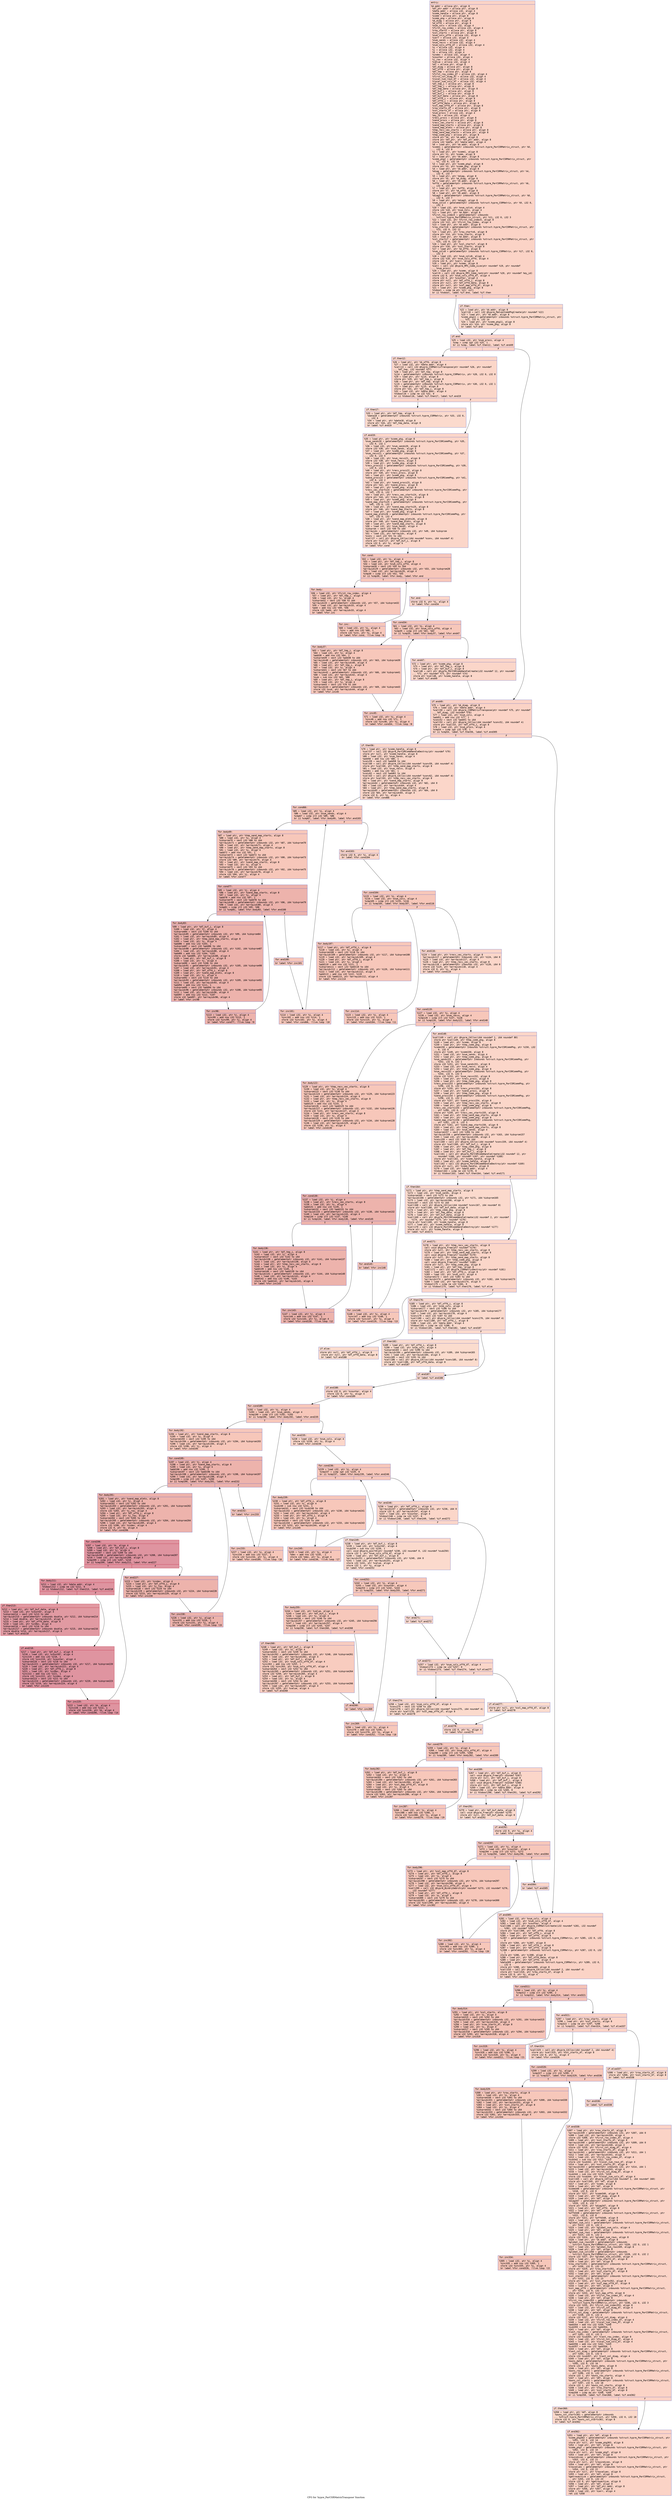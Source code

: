 digraph "CFG for 'hypre_ParCSRMatrixTranspose' function" {
	label="CFG for 'hypre_ParCSRMatrixTranspose' function";

	Node0x55acc0cda030 [shape=record,color="#3d50c3ff", style=filled, fillcolor="#f59c7d70" fontname="Courier",label="{entry:\l|  %A.addr = alloca ptr, align 8\l  %AT_ptr.addr = alloca ptr, align 8\l  %data.addr = alloca i32, align 4\l  %comm_handle = alloca ptr, align 8\l  %comm = alloca ptr, align 8\l  %comm_pkg = alloca ptr, align 8\l  %A_diag = alloca ptr, align 8\l  %A_offd = alloca ptr, align 8\l  %num_cols = alloca i32, align 4\l  %first_row_index = alloca i32, align 4\l  %row_starts = alloca ptr, align 8\l  %col_starts = alloca ptr, align 8\l  %num_cols_offd = alloca i32, align 4\l  %ierr = alloca i32, align 4\l  %num_sends = alloca i32, align 4\l  %num_recvs = alloca i32, align 4\l  %num_cols_offd_AT = alloca i32, align 4\l  %i = alloca i32, align 4\l  %j = alloca i32, align 4\l  %k = alloca i32, align 4\l  %index = alloca i32, align 4\l  %counter = alloca i32, align 4\l  %j_row = alloca i32, align 4\l  %value = alloca i32, align 4\l  %AT = alloca ptr, align 8\l  %AT_diag = alloca ptr, align 8\l  %AT_offd = alloca ptr, align 8\l  %AT_tmp = alloca ptr, align 8\l  %first_row_index_AT = alloca i32, align 4\l  %first_col_diag_AT = alloca i32, align 4\l  %local_num_rows_AT = alloca i32, align 4\l  %local_num_cols_AT = alloca i32, align 4\l  %AT_tmp_i = alloca ptr, align 8\l  %AT_tmp_j = alloca ptr, align 8\l  %AT_tmp_data = alloca ptr, align 8\l  %AT_buf_i = alloca ptr, align 8\l  %AT_buf_j = alloca ptr, align 8\l  %AT_buf_data = alloca ptr, align 8\l  %AT_offd_i = alloca ptr, align 8\l  %AT_offd_j = alloca ptr, align 8\l  %AT_offd_data = alloca ptr, align 8\l  %col_map_offd_AT = alloca ptr, align 8\l  %row_starts_AT = alloca ptr, align 8\l  %col_starts_AT = alloca ptr, align 8\l  %num_procs = alloca i32, align 4\l  %my_id = alloca i32, align 4\l  %recv_procs = alloca ptr, align 8\l  %send_procs = alloca ptr, align 8\l  %recv_vec_starts = alloca ptr, align 8\l  %send_map_starts = alloca ptr, align 8\l  %send_map_elmts = alloca ptr, align 8\l  %tmp_recv_vec_starts = alloca ptr, align 8\l  %tmp_send_map_starts = alloca ptr, align 8\l  %tmp_comm_pkg = alloca ptr, align 8\l  store ptr %A, ptr %A.addr, align 8\l  store ptr %AT_ptr, ptr %AT_ptr.addr, align 8\l  store i32 %data, ptr %data.addr, align 4\l  %0 = load ptr, ptr %A.addr, align 8\l  %comm1 = getelementptr inbounds %struct.hypre_ParCSRMatrix_struct, ptr %0,\l... i32 0, i32 0\l  %1 = load ptr, ptr %comm1, align 8\l  store ptr %1, ptr %comm, align 8\l  %2 = load ptr, ptr %A.addr, align 8\l  %comm_pkg2 = getelementptr inbounds %struct.hypre_ParCSRMatrix_struct, ptr\l... %2, i32 0, i32 14\l  %3 = load ptr, ptr %comm_pkg2, align 8\l  store ptr %3, ptr %comm_pkg, align 8\l  %4 = load ptr, ptr %A.addr, align 8\l  %diag = getelementptr inbounds %struct.hypre_ParCSRMatrix_struct, ptr %4,\l... i32 0, i32 7\l  %5 = load ptr, ptr %diag, align 8\l  store ptr %5, ptr %A_diag, align 8\l  %6 = load ptr, ptr %A.addr, align 8\l  %offd = getelementptr inbounds %struct.hypre_ParCSRMatrix_struct, ptr %6,\l... i32 0, i32 8\l  %7 = load ptr, ptr %offd, align 8\l  store ptr %7, ptr %A_offd, align 8\l  %8 = load ptr, ptr %A.addr, align 8\l  %diag3 = getelementptr inbounds %struct.hypre_ParCSRMatrix_struct, ptr %8,\l... i32 0, i32 7\l  %9 = load ptr, ptr %diag3, align 8\l  %num_cols4 = getelementptr inbounds %struct.hypre_CSRMatrix, ptr %9, i32 0,\l... i32 3\l  %10 = load i32, ptr %num_cols4, align 4\l  store i32 %10, ptr %num_cols, align 4\l  %11 = load ptr, ptr %A.addr, align 8\l  %first_row_index5 = getelementptr inbounds\l... %struct.hypre_ParCSRMatrix_struct, ptr %11, i32 0, i32 3\l  %12 = load i32, ptr %first_row_index5, align 8\l  store i32 %12, ptr %first_row_index, align 4\l  %13 = load ptr, ptr %A.addr, align 8\l  %row_starts6 = getelementptr inbounds %struct.hypre_ParCSRMatrix_struct, ptr\l... %13, i32 0, i32 12\l  %14 = load ptr, ptr %row_starts6, align 8\l  store ptr %14, ptr %row_starts, align 8\l  %15 = load ptr, ptr %A.addr, align 8\l  %col_starts7 = getelementptr inbounds %struct.hypre_ParCSRMatrix_struct, ptr\l... %15, i32 0, i32 13\l  %16 = load ptr, ptr %col_starts7, align 8\l  store ptr %16, ptr %col_starts, align 8\l  %17 = load ptr, ptr %A_offd, align 8\l  %num_cols8 = getelementptr inbounds %struct.hypre_CSRMatrix, ptr %17, i32 0,\l... i32 3\l  %18 = load i32, ptr %num_cols8, align 4\l  store i32 %18, ptr %num_cols_offd, align 4\l  store i32 0, ptr %ierr, align 4\l  %19 = load ptr, ptr %comm, align 8\l  %call = call i32 @hypre_MPI_Comm_size(ptr noundef %19, ptr noundef\l... %num_procs)\l  %20 = load ptr, ptr %comm, align 8\l  %call9 = call i32 @hypre_MPI_Comm_rank(ptr noundef %20, ptr noundef %my_id)\l  store i32 0, ptr %num_cols_offd_AT, align 4\l  store i32 0, ptr %counter, align 4\l  store ptr null, ptr %AT_offd_j, align 8\l  store ptr null, ptr %AT_offd_data, align 8\l  store ptr null, ptr %col_map_offd_AT, align 8\l  %21 = load ptr, ptr %comm_pkg, align 8\l  %tobool = icmp ne ptr %21, null\l  br i1 %tobool, label %if.end, label %if.then\l|{<s0>T|<s1>F}}"];
	Node0x55acc0cda030:s0 -> Node0x55acc0ce1cb0[tooltip="entry -> if.end\nProbability 62.50%" ];
	Node0x55acc0cda030:s1 -> Node0x55acc0ce1d20[tooltip="entry -> if.then\nProbability 37.50%" ];
	Node0x55acc0ce1d20 [shape=record,color="#3d50c3ff", style=filled, fillcolor="#f7a88970" fontname="Courier",label="{if.then:\l|  %22 = load ptr, ptr %A.addr, align 8\l  %call10 = call i32 @hypre_MatvecCommPkgCreate(ptr noundef %22)\l  %23 = load ptr, ptr %A.addr, align 8\l  %comm_pkg11 = getelementptr inbounds %struct.hypre_ParCSRMatrix_struct, ptr\l... %23, i32 0, i32 14\l  %24 = load ptr, ptr %comm_pkg11, align 8\l  store ptr %24, ptr %comm_pkg, align 8\l  br label %if.end\l}"];
	Node0x55acc0ce1d20 -> Node0x55acc0ce1cb0[tooltip="if.then -> if.end\nProbability 100.00%" ];
	Node0x55acc0ce1cb0 [shape=record,color="#3d50c3ff", style=filled, fillcolor="#f59c7d70" fontname="Courier",label="{if.end:\l|  %25 = load i32, ptr %num_procs, align 4\l  %cmp = icmp sgt i32 %25, 1\l  br i1 %cmp, label %if.then12, label %if.end49\l|{<s0>T|<s1>F}}"];
	Node0x55acc0ce1cb0:s0 -> Node0x55acc0ce23d0[tooltip="if.end -> if.then12\nProbability 50.00%" ];
	Node0x55acc0ce1cb0:s1 -> Node0x55acc0ce2420[tooltip="if.end -> if.end49\nProbability 50.00%" ];
	Node0x55acc0ce23d0 [shape=record,color="#3d50c3ff", style=filled, fillcolor="#f6a38570" fontname="Courier",label="{if.then12:\l|  %26 = load ptr, ptr %A_offd, align 8\l  %27 = load i32, ptr %data.addr, align 4\l  %call13 = call i32 @hypre_CSRMatrixTranspose(ptr noundef %26, ptr noundef\l... %AT_tmp, i32 noundef %27)\l  %28 = load ptr, ptr %AT_tmp, align 8\l  %i14 = getelementptr inbounds %struct.hypre_CSRMatrix, ptr %28, i32 0, i32 0\l  %29 = load ptr, ptr %i14, align 8\l  store ptr %29, ptr %AT_tmp_i, align 8\l  %30 = load ptr, ptr %AT_tmp, align 8\l  %j15 = getelementptr inbounds %struct.hypre_CSRMatrix, ptr %30, i32 0, i32 1\l  %31 = load ptr, ptr %j15, align 8\l  store ptr %31, ptr %AT_tmp_j, align 8\l  %32 = load i32, ptr %data.addr, align 4\l  %tobool16 = icmp ne i32 %32, 0\l  br i1 %tobool16, label %if.then17, label %if.end19\l|{<s0>T|<s1>F}}"];
	Node0x55acc0ce23d0:s0 -> Node0x55acc0ce2d80[tooltip="if.then12 -> if.then17\nProbability 62.50%" ];
	Node0x55acc0ce23d0:s1 -> Node0x55acc0ce2e00[tooltip="if.then12 -> if.end19\nProbability 37.50%" ];
	Node0x55acc0ce2d80 [shape=record,color="#3d50c3ff", style=filled, fillcolor="#f7ac8e70" fontname="Courier",label="{if.then17:\l|  %33 = load ptr, ptr %AT_tmp, align 8\l  %data18 = getelementptr inbounds %struct.hypre_CSRMatrix, ptr %33, i32 0,\l... i32 6\l  %34 = load ptr, ptr %data18, align 8\l  store ptr %34, ptr %AT_tmp_data, align 8\l  br label %if.end19\l}"];
	Node0x55acc0ce2d80 -> Node0x55acc0ce2e00[tooltip="if.then17 -> if.end19\nProbability 100.00%" ];
	Node0x55acc0ce2e00 [shape=record,color="#3d50c3ff", style=filled, fillcolor="#f6a38570" fontname="Courier",label="{if.end19:\l|  %35 = load ptr, ptr %comm_pkg, align 8\l  %num_sends20 = getelementptr inbounds %struct.hypre_ParCSRCommPkg, ptr %35,\l... i32 0, i32 1\l  %36 = load i32, ptr %num_sends20, align 8\l  store i32 %36, ptr %num_sends, align 4\l  %37 = load ptr, ptr %comm_pkg, align 8\l  %num_recvs21 = getelementptr inbounds %struct.hypre_ParCSRCommPkg, ptr %37,\l... i32 0, i32 5\l  %38 = load i32, ptr %num_recvs21, align 8\l  store i32 %38, ptr %num_recvs, align 4\l  %39 = load ptr, ptr %comm_pkg, align 8\l  %recv_procs22 = getelementptr inbounds %struct.hypre_ParCSRCommPkg, ptr %39,\l... i32 0, i32 6\l  %40 = load ptr, ptr %recv_procs22, align 8\l  store ptr %40, ptr %recv_procs, align 8\l  %41 = load ptr, ptr %comm_pkg, align 8\l  %send_procs23 = getelementptr inbounds %struct.hypre_ParCSRCommPkg, ptr %41,\l... i32 0, i32 2\l  %42 = load ptr, ptr %send_procs23, align 8\l  store ptr %42, ptr %send_procs, align 8\l  %43 = load ptr, ptr %comm_pkg, align 8\l  %recv_vec_starts24 = getelementptr inbounds %struct.hypre_ParCSRCommPkg, ptr\l... %43, i32 0, i32 7\l  %44 = load ptr, ptr %recv_vec_starts24, align 8\l  store ptr %44, ptr %recv_vec_starts, align 8\l  %45 = load ptr, ptr %comm_pkg, align 8\l  %send_map_starts25 = getelementptr inbounds %struct.hypre_ParCSRCommPkg, ptr\l... %45, i32 0, i32 3\l  %46 = load ptr, ptr %send_map_starts25, align 8\l  store ptr %46, ptr %send_map_starts, align 8\l  %47 = load ptr, ptr %comm_pkg, align 8\l  %send_map_elmts26 = getelementptr inbounds %struct.hypre_ParCSRCommPkg, ptr\l... %47, i32 0, i32 4\l  %48 = load ptr, ptr %send_map_elmts26, align 8\l  store ptr %48, ptr %send_map_elmts, align 8\l  %49 = load ptr, ptr %send_map_starts, align 8\l  %50 = load i32, ptr %num_sends, align 4\l  %idxprom = sext i32 %50 to i64\l  %arrayidx = getelementptr inbounds i32, ptr %49, i64 %idxprom\l  %51 = load i32, ptr %arrayidx, align 4\l  %conv = sext i32 %51 to i64\l  %call27 = call ptr @hypre_CAlloc(i64 noundef %conv, i64 noundef 4)\l  store ptr %call27, ptr %AT_buf_i, align 8\l  store i32 0, ptr %i, align 4\l  br label %for.cond\l}"];
	Node0x55acc0ce2e00 -> Node0x55acc0ce5280[tooltip="if.end19 -> for.cond\nProbability 100.00%" ];
	Node0x55acc0ce5280 [shape=record,color="#3d50c3ff", style=filled, fillcolor="#ec7f6370" fontname="Courier",label="{for.cond:\l|  %52 = load i32, ptr %i, align 4\l  %53 = load ptr, ptr %AT_tmp_i, align 8\l  %54 = load i32, ptr %num_cols_offd, align 4\l  %idxprom28 = sext i32 %54 to i64\l  %arrayidx29 = getelementptr inbounds i32, ptr %53, i64 %idxprom28\l  %55 = load i32, ptr %arrayidx29, align 4\l  %cmp30 = icmp slt i32 %52, %55\l  br i1 %cmp30, label %for.body, label %for.end\l|{<s0>T|<s1>F}}"];
	Node0x55acc0ce5280:s0 -> Node0x55acc0cdf4f0[tooltip="for.cond -> for.body\nProbability 96.88%" ];
	Node0x55acc0ce5280:s1 -> Node0x55acc0cdf570[tooltip="for.cond -> for.end\nProbability 3.12%" ];
	Node0x55acc0cdf4f0 [shape=record,color="#3d50c3ff", style=filled, fillcolor="#ec7f6370" fontname="Courier",label="{for.body:\l|  %56 = load i32, ptr %first_row_index, align 4\l  %57 = load ptr, ptr %AT_tmp_j, align 8\l  %58 = load i32, ptr %i, align 4\l  %idxprom32 = sext i32 %58 to i64\l  %arrayidx33 = getelementptr inbounds i32, ptr %57, i64 %idxprom32\l  %59 = load i32, ptr %arrayidx33, align 4\l  %add = add nsw i32 %59, %56\l  store i32 %add, ptr %arrayidx33, align 4\l  br label %for.inc\l}"];
	Node0x55acc0cdf4f0 -> Node0x55acc0ce63b0[tooltip="for.body -> for.inc\nProbability 100.00%" ];
	Node0x55acc0ce63b0 [shape=record,color="#3d50c3ff", style=filled, fillcolor="#ec7f6370" fontname="Courier",label="{for.inc:\l|  %60 = load i32, ptr %i, align 4\l  %inc = add nsw i32 %60, 1\l  store i32 %inc, ptr %i, align 4\l  br label %for.cond, !llvm.loop !6\l}"];
	Node0x55acc0ce63b0 -> Node0x55acc0ce5280[tooltip="for.inc -> for.cond\nProbability 100.00%" ];
	Node0x55acc0cdf570 [shape=record,color="#3d50c3ff", style=filled, fillcolor="#f6a38570" fontname="Courier",label="{for.end:\l|  store i32 0, ptr %i, align 4\l  br label %for.cond34\l}"];
	Node0x55acc0cdf570 -> Node0x55acc0ce6880[tooltip="for.end -> for.cond34\nProbability 100.00%" ];
	Node0x55acc0ce6880 [shape=record,color="#3d50c3ff", style=filled, fillcolor="#ec7f6370" fontname="Courier",label="{for.cond34:\l|  %61 = load i32, ptr %i, align 4\l  %62 = load i32, ptr %num_cols_offd, align 4\l  %cmp35 = icmp slt i32 %61, %62\l  br i1 %cmp35, label %for.body37, label %for.end47\l|{<s0>T|<s1>F}}"];
	Node0x55acc0ce6880:s0 -> Node0x55acc0ce6b20[tooltip="for.cond34 -> for.body37\nProbability 96.88%" ];
	Node0x55acc0ce6880:s1 -> Node0x55acc0ce6ba0[tooltip="for.cond34 -> for.end47\nProbability 3.12%" ];
	Node0x55acc0ce6b20 [shape=record,color="#3d50c3ff", style=filled, fillcolor="#ec7f6370" fontname="Courier",label="{for.body37:\l|  %63 = load ptr, ptr %AT_tmp_i, align 8\l  %64 = load i32, ptr %i, align 4\l  %add38 = add nsw i32 %64, 1\l  %idxprom39 = sext i32 %add38 to i64\l  %arrayidx40 = getelementptr inbounds i32, ptr %63, i64 %idxprom39\l  %65 = load i32, ptr %arrayidx40, align 4\l  %66 = load ptr, ptr %AT_tmp_i, align 8\l  %67 = load i32, ptr %i, align 4\l  %idxprom41 = sext i32 %67 to i64\l  %arrayidx42 = getelementptr inbounds i32, ptr %66, i64 %idxprom41\l  %68 = load i32, ptr %arrayidx42, align 4\l  %sub = sub nsw i32 %65, %68\l  %69 = load ptr, ptr %AT_tmp_i, align 8\l  %70 = load i32, ptr %i, align 4\l  %idxprom43 = sext i32 %70 to i64\l  %arrayidx44 = getelementptr inbounds i32, ptr %69, i64 %idxprom43\l  store i32 %sub, ptr %arrayidx44, align 4\l  br label %for.inc45\l}"];
	Node0x55acc0ce6b20 -> Node0x55acc0ce7720[tooltip="for.body37 -> for.inc45\nProbability 100.00%" ];
	Node0x55acc0ce7720 [shape=record,color="#3d50c3ff", style=filled, fillcolor="#ec7f6370" fontname="Courier",label="{for.inc45:\l|  %71 = load i32, ptr %i, align 4\l  %inc46 = add nsw i32 %71, 1\l  store i32 %inc46, ptr %i, align 4\l  br label %for.cond34, !llvm.loop !8\l}"];
	Node0x55acc0ce7720 -> Node0x55acc0ce6880[tooltip="for.inc45 -> for.cond34\nProbability 100.00%" ];
	Node0x55acc0ce6ba0 [shape=record,color="#3d50c3ff", style=filled, fillcolor="#f6a38570" fontname="Courier",label="{for.end47:\l|  %72 = load ptr, ptr %comm_pkg, align 8\l  %73 = load ptr, ptr %AT_tmp_i, align 8\l  %74 = load ptr, ptr %AT_buf_i, align 8\l  %call48 = call ptr @hypre_ParCSRCommHandleCreate(i32 noundef 12, ptr noundef\l... %72, ptr noundef %73, ptr noundef %74)\l  store ptr %call48, ptr %comm_handle, align 8\l  br label %if.end49\l}"];
	Node0x55acc0ce6ba0 -> Node0x55acc0ce2420[tooltip="for.end47 -> if.end49\nProbability 100.00%" ];
	Node0x55acc0ce2420 [shape=record,color="#3d50c3ff", style=filled, fillcolor="#f59c7d70" fontname="Courier",label="{if.end49:\l|  %75 = load ptr, ptr %A_diag, align 8\l  %76 = load i32, ptr %data.addr, align 4\l  %call50 = call i32 @hypre_CSRMatrixTranspose(ptr noundef %75, ptr noundef\l... %AT_diag, i32 noundef %76)\l  %77 = load i32, ptr %num_cols, align 4\l  %add51 = add nsw i32 %77, 1\l  %conv52 = sext i32 %add51 to i64\l  %call53 = call ptr @hypre_CAlloc(i64 noundef %conv52, i64 noundef 4)\l  store ptr %call53, ptr %AT_offd_i, align 8\l  %78 = load i32, ptr %num_procs, align 4\l  %cmp54 = icmp sgt i32 %78, 1\l  br i1 %cmp54, label %if.then56, label %if.end305\l|{<s0>T|<s1>F}}"];
	Node0x55acc0ce2420:s0 -> Node0x55acc0ce8630[tooltip="if.end49 -> if.then56\nProbability 50.00%" ];
	Node0x55acc0ce2420:s1 -> Node0x55acc0ce8680[tooltip="if.end49 -> if.end305\nProbability 50.00%" ];
	Node0x55acc0ce8630 [shape=record,color="#3d50c3ff", style=filled, fillcolor="#f6a38570" fontname="Courier",label="{if.then56:\l|  %79 = load ptr, ptr %comm_handle, align 8\l  %call57 = call i32 @hypre_ParCSRCommHandleDestroy(ptr noundef %79)\l  store ptr null, ptr %comm_handle, align 8\l  %80 = load i32, ptr %num_sends, align 4\l  %add58 = add nsw i32 %80, 1\l  %conv59 = sext i32 %add58 to i64\l  %call60 = call ptr @hypre_CAlloc(i64 noundef %conv59, i64 noundef 4)\l  store ptr %call60, ptr %tmp_send_map_starts, align 8\l  %81 = load i32, ptr %num_recvs, align 4\l  %add61 = add nsw i32 %81, 1\l  %conv62 = sext i32 %add61 to i64\l  %call63 = call ptr @hypre_CAlloc(i64 noundef %conv62, i64 noundef 4)\l  store ptr %call63, ptr %tmp_recv_vec_starts, align 8\l  %82 = load ptr, ptr %send_map_starts, align 8\l  %arrayidx64 = getelementptr inbounds i32, ptr %82, i64 0\l  %83 = load i32, ptr %arrayidx64, align 4\l  %84 = load ptr, ptr %tmp_send_map_starts, align 8\l  %arrayidx65 = getelementptr inbounds i32, ptr %84, i64 0\l  store i32 %83, ptr %arrayidx65, align 4\l  store i32 0, ptr %i, align 4\l  br label %for.cond66\l}"];
	Node0x55acc0ce8630 -> Node0x55acc0ce9580[tooltip="if.then56 -> for.cond66\nProbability 100.00%" ];
	Node0x55acc0ce9580 [shape=record,color="#3d50c3ff", style=filled, fillcolor="#ec7f6370" fontname="Courier",label="{for.cond66:\l|  %85 = load i32, ptr %i, align 4\l  %86 = load i32, ptr %num_sends, align 4\l  %cmp67 = icmp slt i32 %85, %86\l  br i1 %cmp67, label %for.body69, label %for.end103\l|{<s0>T|<s1>F}}"];
	Node0x55acc0ce9580:s0 -> Node0x55acc0ce97d0[tooltip="for.cond66 -> for.body69\nProbability 96.88%" ];
	Node0x55acc0ce9580:s1 -> Node0x55acc0ce9850[tooltip="for.cond66 -> for.end103\nProbability 3.12%" ];
	Node0x55acc0ce97d0 [shape=record,color="#3d50c3ff", style=filled, fillcolor="#ec7f6370" fontname="Courier",label="{for.body69:\l|  %87 = load ptr, ptr %tmp_send_map_starts, align 8\l  %88 = load i32, ptr %i, align 4\l  %idxprom70 = sext i32 %88 to i64\l  %arrayidx71 = getelementptr inbounds i32, ptr %87, i64 %idxprom70\l  %89 = load i32, ptr %arrayidx71, align 4\l  %90 = load ptr, ptr %tmp_send_map_starts, align 8\l  %91 = load i32, ptr %i, align 4\l  %add72 = add nsw i32 %91, 1\l  %idxprom73 = sext i32 %add72 to i64\l  %arrayidx74 = getelementptr inbounds i32, ptr %90, i64 %idxprom73\l  store i32 %89, ptr %arrayidx74, align 4\l  %92 = load ptr, ptr %send_map_starts, align 8\l  %93 = load i32, ptr %i, align 4\l  %idxprom75 = sext i32 %93 to i64\l  %arrayidx76 = getelementptr inbounds i32, ptr %92, i64 %idxprom75\l  %94 = load i32, ptr %arrayidx76, align 4\l  store i32 %94, ptr %j, align 4\l  br label %for.cond77\l}"];
	Node0x55acc0ce97d0 -> Node0x55acc0cea3c0[tooltip="for.body69 -> for.cond77\nProbability 100.00%" ];
	Node0x55acc0cea3c0 [shape=record,color="#3d50c3ff", style=filled, fillcolor="#d6524470" fontname="Courier",label="{for.cond77:\l|  %95 = load i32, ptr %j, align 4\l  %96 = load ptr, ptr %send_map_starts, align 8\l  %97 = load i32, ptr %i, align 4\l  %add78 = add nsw i32 %97, 1\l  %idxprom79 = sext i32 %add78 to i64\l  %arrayidx80 = getelementptr inbounds i32, ptr %96, i64 %idxprom79\l  %98 = load i32, ptr %arrayidx80, align 4\l  %cmp81 = icmp slt i32 %95, %98\l  br i1 %cmp81, label %for.body83, label %for.end100\l|{<s0>T|<s1>F}}"];
	Node0x55acc0cea3c0:s0 -> Node0x55acc0ce46e0[tooltip="for.cond77 -> for.body83\nProbability 96.88%" ];
	Node0x55acc0cea3c0:s1 -> Node0x55acc0ce4760[tooltip="for.cond77 -> for.end100\nProbability 3.12%" ];
	Node0x55acc0ce46e0 [shape=record,color="#3d50c3ff", style=filled, fillcolor="#d6524470" fontname="Courier",label="{for.body83:\l|  %99 = load ptr, ptr %AT_buf_i, align 8\l  %100 = load i32, ptr %j, align 4\l  %idxprom84 = sext i32 %100 to i64\l  %arrayidx85 = getelementptr inbounds i32, ptr %99, i64 %idxprom84\l  %101 = load i32, ptr %arrayidx85, align 4\l  %102 = load ptr, ptr %tmp_send_map_starts, align 8\l  %103 = load i32, ptr %i, align 4\l  %add86 = add nsw i32 %103, 1\l  %idxprom87 = sext i32 %add86 to i64\l  %arrayidx88 = getelementptr inbounds i32, ptr %102, i64 %idxprom87\l  %104 = load i32, ptr %arrayidx88, align 4\l  %add89 = add nsw i32 %104, %101\l  store i32 %add89, ptr %arrayidx88, align 4\l  %105 = load ptr, ptr %AT_buf_i, align 8\l  %106 = load i32, ptr %j, align 4\l  %idxprom90 = sext i32 %106 to i64\l  %arrayidx91 = getelementptr inbounds i32, ptr %105, i64 %idxprom90\l  %107 = load i32, ptr %arrayidx91, align 4\l  %108 = load ptr, ptr %AT_offd_i, align 8\l  %109 = load ptr, ptr %send_map_elmts, align 8\l  %110 = load i32, ptr %j, align 4\l  %idxprom92 = sext i32 %110 to i64\l  %arrayidx93 = getelementptr inbounds i32, ptr %109, i64 %idxprom92\l  %111 = load i32, ptr %arrayidx93, align 4\l  %add94 = add nsw i32 %111, 1\l  %idxprom95 = sext i32 %add94 to i64\l  %arrayidx96 = getelementptr inbounds i32, ptr %108, i64 %idxprom95\l  %112 = load i32, ptr %arrayidx96, align 4\l  %add97 = add nsw i32 %112, %107\l  store i32 %add97, ptr %arrayidx96, align 4\l  br label %for.inc98\l}"];
	Node0x55acc0ce46e0 -> Node0x55acc0cec5a0[tooltip="for.body83 -> for.inc98\nProbability 100.00%" ];
	Node0x55acc0cec5a0 [shape=record,color="#3d50c3ff", style=filled, fillcolor="#d6524470" fontname="Courier",label="{for.inc98:\l|  %113 = load i32, ptr %j, align 4\l  %inc99 = add nsw i32 %113, 1\l  store i32 %inc99, ptr %j, align 4\l  br label %for.cond77, !llvm.loop !9\l}"];
	Node0x55acc0cec5a0 -> Node0x55acc0cea3c0[tooltip="for.inc98 -> for.cond77\nProbability 100.00%" ];
	Node0x55acc0ce4760 [shape=record,color="#3d50c3ff", style=filled, fillcolor="#ec7f6370" fontname="Courier",label="{for.end100:\l|  br label %for.inc101\l}"];
	Node0x55acc0ce4760 -> Node0x55acc0cec9e0[tooltip="for.end100 -> for.inc101\nProbability 100.00%" ];
	Node0x55acc0cec9e0 [shape=record,color="#3d50c3ff", style=filled, fillcolor="#ec7f6370" fontname="Courier",label="{for.inc101:\l|  %114 = load i32, ptr %i, align 4\l  %inc102 = add nsw i32 %114, 1\l  store i32 %inc102, ptr %i, align 4\l  br label %for.cond66, !llvm.loop !10\l}"];
	Node0x55acc0cec9e0 -> Node0x55acc0ce9580[tooltip="for.inc101 -> for.cond66\nProbability 100.00%" ];
	Node0x55acc0ce9850 [shape=record,color="#3d50c3ff", style=filled, fillcolor="#f6a38570" fontname="Courier",label="{for.end103:\l|  store i32 0, ptr %i, align 4\l  br label %for.cond104\l}"];
	Node0x55acc0ce9850 -> Node0x55acc0cecf00[tooltip="for.end103 -> for.cond104\nProbability 100.00%" ];
	Node0x55acc0cecf00 [shape=record,color="#3d50c3ff", style=filled, fillcolor="#ec7f6370" fontname="Courier",label="{for.cond104:\l|  %115 = load i32, ptr %i, align 4\l  %116 = load i32, ptr %num_cols, align 4\l  %cmp105 = icmp slt i32 %115, %116\l  br i1 %cmp105, label %for.body107, label %for.end116\l|{<s0>T|<s1>F}}"];
	Node0x55acc0cecf00:s0 -> Node0x55acc0ced1a0[tooltip="for.cond104 -> for.body107\nProbability 96.88%" ];
	Node0x55acc0cecf00:s1 -> Node0x55acc0ced220[tooltip="for.cond104 -> for.end116\nProbability 3.12%" ];
	Node0x55acc0ced1a0 [shape=record,color="#3d50c3ff", style=filled, fillcolor="#ec7f6370" fontname="Courier",label="{for.body107:\l|  %117 = load ptr, ptr %AT_offd_i, align 8\l  %118 = load i32, ptr %i, align 4\l  %idxprom108 = sext i32 %118 to i64\l  %arrayidx109 = getelementptr inbounds i32, ptr %117, i64 %idxprom108\l  %119 = load i32, ptr %arrayidx109, align 4\l  %120 = load ptr, ptr %AT_offd_i, align 8\l  %121 = load i32, ptr %i, align 4\l  %add110 = add nsw i32 %121, 1\l  %idxprom111 = sext i32 %add110 to i64\l  %arrayidx112 = getelementptr inbounds i32, ptr %120, i64 %idxprom111\l  %122 = load i32, ptr %arrayidx112, align 4\l  %add113 = add nsw i32 %122, %119\l  store i32 %add113, ptr %arrayidx112, align 4\l  br label %for.inc114\l}"];
	Node0x55acc0ced1a0 -> Node0x55acc0cedb30[tooltip="for.body107 -> for.inc114\nProbability 100.00%" ];
	Node0x55acc0cedb30 [shape=record,color="#3d50c3ff", style=filled, fillcolor="#ec7f6370" fontname="Courier",label="{for.inc114:\l|  %123 = load i32, ptr %i, align 4\l  %inc115 = add nsw i32 %123, 1\l  store i32 %inc115, ptr %i, align 4\l  br label %for.cond104, !llvm.loop !11\l}"];
	Node0x55acc0cedb30 -> Node0x55acc0cecf00[tooltip="for.inc114 -> for.cond104\nProbability 100.00%" ];
	Node0x55acc0ced220 [shape=record,color="#3d50c3ff", style=filled, fillcolor="#f6a38570" fontname="Courier",label="{for.end116:\l|  %124 = load ptr, ptr %recv_vec_starts, align 8\l  %arrayidx117 = getelementptr inbounds i32, ptr %124, i64 0\l  %125 = load i32, ptr %arrayidx117, align 4\l  %126 = load ptr, ptr %tmp_recv_vec_starts, align 8\l  %arrayidx118 = getelementptr inbounds i32, ptr %126, i64 0\l  store i32 %125, ptr %arrayidx118, align 4\l  store i32 0, ptr %i, align 4\l  br label %for.cond119\l}"];
	Node0x55acc0ced220 -> Node0x55acc0cee440[tooltip="for.end116 -> for.cond119\nProbability 100.00%" ];
	Node0x55acc0cee440 [shape=record,color="#3d50c3ff", style=filled, fillcolor="#ec7f6370" fontname="Courier",label="{for.cond119:\l|  %127 = load i32, ptr %i, align 4\l  %128 = load i32, ptr %num_recvs, align 4\l  %cmp120 = icmp slt i32 %127, %128\l  br i1 %cmp120, label %for.body122, label %for.end148\l|{<s0>T|<s1>F}}"];
	Node0x55acc0cee440:s0 -> Node0x55acc0cee6b0[tooltip="for.cond119 -> for.body122\nProbability 96.88%" ];
	Node0x55acc0cee440:s1 -> Node0x55acc0cee730[tooltip="for.cond119 -> for.end148\nProbability 3.12%" ];
	Node0x55acc0cee6b0 [shape=record,color="#3d50c3ff", style=filled, fillcolor="#ec7f6370" fontname="Courier",label="{for.body122:\l|  %129 = load ptr, ptr %tmp_recv_vec_starts, align 8\l  %130 = load i32, ptr %i, align 4\l  %idxprom123 = sext i32 %130 to i64\l  %arrayidx124 = getelementptr inbounds i32, ptr %129, i64 %idxprom123\l  %131 = load i32, ptr %arrayidx124, align 4\l  %132 = load ptr, ptr %tmp_recv_vec_starts, align 8\l  %133 = load i32, ptr %i, align 4\l  %add125 = add nsw i32 %133, 1\l  %idxprom126 = sext i32 %add125 to i64\l  %arrayidx127 = getelementptr inbounds i32, ptr %132, i64 %idxprom126\l  store i32 %131, ptr %arrayidx127, align 4\l  %134 = load ptr, ptr %recv_vec_starts, align 8\l  %135 = load i32, ptr %i, align 4\l  %idxprom128 = sext i32 %135 to i64\l  %arrayidx129 = getelementptr inbounds i32, ptr %134, i64 %idxprom128\l  %136 = load i32, ptr %arrayidx129, align 4\l  store i32 %136, ptr %j, align 4\l  br label %for.cond130\l}"];
	Node0x55acc0cee6b0 -> Node0x55acc0ce5b40[tooltip="for.body122 -> for.cond130\nProbability 100.00%" ];
	Node0x55acc0ce5b40 [shape=record,color="#3d50c3ff", style=filled, fillcolor="#d6524470" fontname="Courier",label="{for.cond130:\l|  %137 = load i32, ptr %j, align 4\l  %138 = load ptr, ptr %recv_vec_starts, align 8\l  %139 = load i32, ptr %i, align 4\l  %add131 = add nsw i32 %139, 1\l  %idxprom132 = sext i32 %add131 to i64\l  %arrayidx133 = getelementptr inbounds i32, ptr %138, i64 %idxprom132\l  %140 = load i32, ptr %arrayidx133, align 4\l  %cmp134 = icmp slt i32 %137, %140\l  br i1 %cmp134, label %for.body136, label %for.end145\l|{<s0>T|<s1>F}}"];
	Node0x55acc0ce5b40:s0 -> Node0x55acc0cf0470[tooltip="for.cond130 -> for.body136\nProbability 96.88%" ];
	Node0x55acc0ce5b40:s1 -> Node0x55acc0cf04f0[tooltip="for.cond130 -> for.end145\nProbability 3.12%" ];
	Node0x55acc0cf0470 [shape=record,color="#3d50c3ff", style=filled, fillcolor="#d6524470" fontname="Courier",label="{for.body136:\l|  %141 = load ptr, ptr %AT_tmp_i, align 8\l  %142 = load i32, ptr %j, align 4\l  %idxprom137 = sext i32 %142 to i64\l  %arrayidx138 = getelementptr inbounds i32, ptr %141, i64 %idxprom137\l  %143 = load i32, ptr %arrayidx138, align 4\l  %144 = load ptr, ptr %tmp_recv_vec_starts, align 8\l  %145 = load i32, ptr %i, align 4\l  %add139 = add nsw i32 %145, 1\l  %idxprom140 = sext i32 %add139 to i64\l  %arrayidx141 = getelementptr inbounds i32, ptr %144, i64 %idxprom140\l  %146 = load i32, ptr %arrayidx141, align 4\l  %add142 = add nsw i32 %146, %143\l  store i32 %add142, ptr %arrayidx141, align 4\l  br label %for.inc143\l}"];
	Node0x55acc0cf0470 -> Node0x55acc0cf0e00[tooltip="for.body136 -> for.inc143\nProbability 100.00%" ];
	Node0x55acc0cf0e00 [shape=record,color="#3d50c3ff", style=filled, fillcolor="#d6524470" fontname="Courier",label="{for.inc143:\l|  %147 = load i32, ptr %j, align 4\l  %inc144 = add nsw i32 %147, 1\l  store i32 %inc144, ptr %j, align 4\l  br label %for.cond130, !llvm.loop !12\l}"];
	Node0x55acc0cf0e00 -> Node0x55acc0ce5b40[tooltip="for.inc143 -> for.cond130\nProbability 100.00%" ];
	Node0x55acc0cf04f0 [shape=record,color="#3d50c3ff", style=filled, fillcolor="#ec7f6370" fontname="Courier",label="{for.end145:\l|  br label %for.inc146\l}"];
	Node0x55acc0cf04f0 -> Node0x55acc0cf1280[tooltip="for.end145 -> for.inc146\nProbability 100.00%" ];
	Node0x55acc0cf1280 [shape=record,color="#3d50c3ff", style=filled, fillcolor="#ec7f6370" fontname="Courier",label="{for.inc146:\l|  %148 = load i32, ptr %i, align 4\l  %inc147 = add nsw i32 %148, 1\l  store i32 %inc147, ptr %i, align 4\l  br label %for.cond119, !llvm.loop !13\l}"];
	Node0x55acc0cf1280 -> Node0x55acc0cee440[tooltip="for.inc146 -> for.cond119\nProbability 100.00%" ];
	Node0x55acc0cee730 [shape=record,color="#3d50c3ff", style=filled, fillcolor="#f6a38570" fontname="Courier",label="{for.end148:\l|  %call149 = call ptr @hypre_CAlloc(i64 noundef 1, i64 noundef 80)\l  store ptr %call149, ptr %tmp_comm_pkg, align 8\l  %149 = load ptr, ptr %comm, align 8\l  %150 = load ptr, ptr %tmp_comm_pkg, align 8\l  %comm150 = getelementptr inbounds %struct.hypre_ParCSRCommPkg, ptr %150, i32\l... 0, i32 0\l  store ptr %149, ptr %comm150, align 8\l  %151 = load i32, ptr %num_sends, align 4\l  %152 = load ptr, ptr %tmp_comm_pkg, align 8\l  %num_sends151 = getelementptr inbounds %struct.hypre_ParCSRCommPkg, ptr\l... %152, i32 0, i32 1\l  store i32 %151, ptr %num_sends151, align 8\l  %153 = load i32, ptr %num_recvs, align 4\l  %154 = load ptr, ptr %tmp_comm_pkg, align 8\l  %num_recvs152 = getelementptr inbounds %struct.hypre_ParCSRCommPkg, ptr\l... %154, i32 0, i32 5\l  store i32 %153, ptr %num_recvs152, align 8\l  %155 = load ptr, ptr %recv_procs, align 8\l  %156 = load ptr, ptr %tmp_comm_pkg, align 8\l  %recv_procs153 = getelementptr inbounds %struct.hypre_ParCSRCommPkg, ptr\l... %156, i32 0, i32 6\l  store ptr %155, ptr %recv_procs153, align 8\l  %157 = load ptr, ptr %send_procs, align 8\l  %158 = load ptr, ptr %tmp_comm_pkg, align 8\l  %send_procs154 = getelementptr inbounds %struct.hypre_ParCSRCommPkg, ptr\l... %158, i32 0, i32 2\l  store ptr %157, ptr %send_procs154, align 8\l  %159 = load ptr, ptr %tmp_recv_vec_starts, align 8\l  %160 = load ptr, ptr %tmp_comm_pkg, align 8\l  %recv_vec_starts155 = getelementptr inbounds %struct.hypre_ParCSRCommPkg,\l... ptr %160, i32 0, i32 7\l  store ptr %159, ptr %recv_vec_starts155, align 8\l  %161 = load ptr, ptr %tmp_send_map_starts, align 8\l  %162 = load ptr, ptr %tmp_comm_pkg, align 8\l  %send_map_starts156 = getelementptr inbounds %struct.hypre_ParCSRCommPkg,\l... ptr %162, i32 0, i32 3\l  store ptr %161, ptr %send_map_starts156, align 8\l  %163 = load ptr, ptr %tmp_send_map_starts, align 8\l  %164 = load i32, ptr %num_sends, align 4\l  %idxprom157 = sext i32 %164 to i64\l  %arrayidx158 = getelementptr inbounds i32, ptr %163, i64 %idxprom157\l  %165 = load i32, ptr %arrayidx158, align 4\l  %conv159 = sext i32 %165 to i64\l  %call160 = call ptr @hypre_CAlloc(i64 noundef %conv159, i64 noundef 4)\l  store ptr %call160, ptr %AT_buf_j, align 8\l  %166 = load ptr, ptr %tmp_comm_pkg, align 8\l  %167 = load ptr, ptr %AT_tmp_j, align 8\l  %168 = load ptr, ptr %AT_buf_j, align 8\l  %call161 = call ptr @hypre_ParCSRCommHandleCreate(i32 noundef 12, ptr\l... noundef %166, ptr noundef %167, ptr noundef %168)\l  store ptr %call161, ptr %comm_handle, align 8\l  %169 = load ptr, ptr %comm_handle, align 8\l  %call162 = call i32 @hypre_ParCSRCommHandleDestroy(ptr noundef %169)\l  store ptr null, ptr %comm_handle, align 8\l  %170 = load i32, ptr %data.addr, align 4\l  %tobool163 = icmp ne i32 %170, 0\l  br i1 %tobool163, label %if.then164, label %if.end171\l|{<s0>T|<s1>F}}"];
	Node0x55acc0cee730:s0 -> Node0x55acc0cf3760[tooltip="for.end148 -> if.then164\nProbability 62.50%" ];
	Node0x55acc0cee730:s1 -> Node0x55acc0cf37b0[tooltip="for.end148 -> if.end171\nProbability 37.50%" ];
	Node0x55acc0cf3760 [shape=record,color="#3d50c3ff", style=filled, fillcolor="#f7ac8e70" fontname="Courier",label="{if.then164:\l|  %171 = load ptr, ptr %tmp_send_map_starts, align 8\l  %172 = load i32, ptr %num_sends, align 4\l  %idxprom165 = sext i32 %172 to i64\l  %arrayidx166 = getelementptr inbounds i32, ptr %171, i64 %idxprom165\l  %173 = load i32, ptr %arrayidx166, align 4\l  %conv167 = sext i32 %173 to i64\l  %call168 = call ptr @hypre_CAlloc(i64 noundef %conv167, i64 noundef 8)\l  store ptr %call168, ptr %AT_buf_data, align 8\l  %174 = load ptr, ptr %tmp_comm_pkg, align 8\l  %175 = load ptr, ptr %AT_tmp_data, align 8\l  %176 = load ptr, ptr %AT_buf_data, align 8\l  %call169 = call ptr @hypre_ParCSRCommHandleCreate(i32 noundef 2, ptr noundef\l... %174, ptr noundef %175, ptr noundef %176)\l  store ptr %call169, ptr %comm_handle, align 8\l  %177 = load ptr, ptr %comm_handle, align 8\l  %call170 = call i32 @hypre_ParCSRCommHandleDestroy(ptr noundef %177)\l  store ptr null, ptr %comm_handle, align 8\l  br label %if.end171\l}"];
	Node0x55acc0cf3760 -> Node0x55acc0cf37b0[tooltip="if.then164 -> if.end171\nProbability 100.00%" ];
	Node0x55acc0cf37b0 [shape=record,color="#3d50c3ff", style=filled, fillcolor="#f6a38570" fontname="Courier",label="{if.end171:\l|  %178 = load ptr, ptr %tmp_recv_vec_starts, align 8\l  call void @hypre_Free(ptr noundef %178)\l  store ptr null, ptr %tmp_recv_vec_starts, align 8\l  %179 = load ptr, ptr %tmp_send_map_starts, align 8\l  call void @hypre_Free(ptr noundef %179)\l  store ptr null, ptr %tmp_send_map_starts, align 8\l  %180 = load ptr, ptr %tmp_comm_pkg, align 8\l  call void @hypre_Free(ptr noundef %180)\l  store ptr null, ptr %tmp_comm_pkg, align 8\l  %181 = load ptr, ptr %AT_tmp, align 8\l  %call172 = call i32 @hypre_CSRMatrixDestroy(ptr noundef %181)\l  %182 = load ptr, ptr %AT_offd_i, align 8\l  %183 = load i32, ptr %num_cols, align 4\l  %idxprom173 = sext i32 %183 to i64\l  %arrayidx174 = getelementptr inbounds i32, ptr %182, i64 %idxprom173\l  %184 = load i32, ptr %arrayidx174, align 4\l  %tobool175 = icmp ne i32 %184, 0\l  br i1 %tobool175, label %if.then176, label %if.else\l|{<s0>T|<s1>F}}"];
	Node0x55acc0cf37b0:s0 -> Node0x55acc0cf4fa0[tooltip="if.end171 -> if.then176\nProbability 62.50%" ];
	Node0x55acc0cf37b0:s1 -> Node0x55acc0cf5020[tooltip="if.end171 -> if.else\nProbability 37.50%" ];
	Node0x55acc0cf4fa0 [shape=record,color="#3d50c3ff", style=filled, fillcolor="#f7ac8e70" fontname="Courier",label="{if.then176:\l|  %185 = load ptr, ptr %AT_offd_i, align 8\l  %186 = load i32, ptr %num_cols, align 4\l  %idxprom177 = sext i32 %186 to i64\l  %arrayidx178 = getelementptr inbounds i32, ptr %185, i64 %idxprom177\l  %187 = load i32, ptr %arrayidx178, align 4\l  %conv179 = sext i32 %187 to i64\l  %call180 = call ptr @hypre_CAlloc(i64 noundef %conv179, i64 noundef 4)\l  store ptr %call180, ptr %AT_offd_j, align 8\l  %188 = load i32, ptr %data.addr, align 4\l  %tobool181 = icmp ne i32 %188, 0\l  br i1 %tobool181, label %if.then182, label %if.end187\l|{<s0>T|<s1>F}}"];
	Node0x55acc0cf4fa0:s0 -> Node0x55acc0cf57f0[tooltip="if.then176 -> if.then182\nProbability 62.50%" ];
	Node0x55acc0cf4fa0:s1 -> Node0x55acc0cf5870[tooltip="if.then176 -> if.end187\nProbability 37.50%" ];
	Node0x55acc0cf57f0 [shape=record,color="#3d50c3ff", style=filled, fillcolor="#f7af9170" fontname="Courier",label="{if.then182:\l|  %189 = load ptr, ptr %AT_offd_i, align 8\l  %190 = load i32, ptr %num_cols, align 4\l  %idxprom183 = sext i32 %190 to i64\l  %arrayidx184 = getelementptr inbounds i32, ptr %189, i64 %idxprom183\l  %191 = load i32, ptr %arrayidx184, align 4\l  %conv185 = sext i32 %191 to i64\l  %call186 = call ptr @hypre_CAlloc(i64 noundef %conv185, i64 noundef 8)\l  store ptr %call186, ptr %AT_offd_data, align 8\l  br label %if.end187\l}"];
	Node0x55acc0cf57f0 -> Node0x55acc0cf5870[tooltip="if.then182 -> if.end187\nProbability 100.00%" ];
	Node0x55acc0cf5870 [shape=record,color="#3d50c3ff", style=filled, fillcolor="#f7ac8e70" fontname="Courier",label="{if.end187:\l|  br label %if.end188\l}"];
	Node0x55acc0cf5870 -> Node0x55acc0cea800[tooltip="if.end187 -> if.end188\nProbability 100.00%" ];
	Node0x55acc0cf5020 [shape=record,color="#3d50c3ff", style=filled, fillcolor="#f7af9170" fontname="Courier",label="{if.else:\l|  store ptr null, ptr %AT_offd_j, align 8\l  store ptr null, ptr %AT_offd_data, align 8\l  br label %if.end188\l}"];
	Node0x55acc0cf5020 -> Node0x55acc0cea800[tooltip="if.else -> if.end188\nProbability 100.00%" ];
	Node0x55acc0cea800 [shape=record,color="#3d50c3ff", style=filled, fillcolor="#f6a38570" fontname="Courier",label="{if.end188:\l|  store i32 0, ptr %counter, align 4\l  store i32 0, ptr %i, align 4\l  br label %for.cond189\l}"];
	Node0x55acc0cea800 -> Node0x55acc0ceabe0[tooltip="if.end188 -> for.cond189\nProbability 100.00%" ];
	Node0x55acc0ceabe0 [shape=record,color="#3d50c3ff", style=filled, fillcolor="#ec7f6370" fontname="Courier",label="{for.cond189:\l|  %192 = load i32, ptr %i, align 4\l  %193 = load i32, ptr %num_sends, align 4\l  %cmp190 = icmp slt i32 %192, %193\l  br i1 %cmp190, label %for.body192, label %for.end235\l|{<s0>T|<s1>F}}"];
	Node0x55acc0ceabe0:s0 -> Node0x55acc0ceae60[tooltip="for.cond189 -> for.body192\nProbability 96.88%" ];
	Node0x55acc0ceabe0:s1 -> Node0x55acc0ceaee0[tooltip="for.cond189 -> for.end235\nProbability 3.12%" ];
	Node0x55acc0ceae60 [shape=record,color="#3d50c3ff", style=filled, fillcolor="#ec7f6370" fontname="Courier",label="{for.body192:\l|  %194 = load ptr, ptr %send_map_starts, align 8\l  %195 = load i32, ptr %i, align 4\l  %idxprom193 = sext i32 %195 to i64\l  %arrayidx194 = getelementptr inbounds i32, ptr %194, i64 %idxprom193\l  %196 = load i32, ptr %arrayidx194, align 4\l  store i32 %196, ptr %j, align 4\l  br label %for.cond195\l}"];
	Node0x55acc0ceae60 -> Node0x55acc0ceb3a0[tooltip="for.body192 -> for.cond195\nProbability 100.00%" ];
	Node0x55acc0ceb3a0 [shape=record,color="#3d50c3ff", style=filled, fillcolor="#d6524470" fontname="Courier",label="{for.cond195:\l|  %197 = load i32, ptr %j, align 4\l  %198 = load ptr, ptr %send_map_starts, align 8\l  %199 = load i32, ptr %i, align 4\l  %add196 = add nsw i32 %199, 1\l  %idxprom197 = sext i32 %add196 to i64\l  %arrayidx198 = getelementptr inbounds i32, ptr %198, i64 %idxprom197\l  %200 = load i32, ptr %arrayidx198, align 4\l  %cmp199 = icmp slt i32 %197, %200\l  br i1 %cmp199, label %for.body201, label %for.end232\l|{<s0>T|<s1>F}}"];
	Node0x55acc0ceb3a0:s0 -> Node0x55acc0cf80c0[tooltip="for.cond195 -> for.body201\nProbability 96.88%" ];
	Node0x55acc0ceb3a0:s1 -> Node0x55acc0cf8140[tooltip="for.cond195 -> for.end232\nProbability 3.12%" ];
	Node0x55acc0cf80c0 [shape=record,color="#3d50c3ff", style=filled, fillcolor="#d6524470" fontname="Courier",label="{for.body201:\l|  %201 = load ptr, ptr %send_map_elmts, align 8\l  %202 = load i32, ptr %j, align 4\l  %idxprom202 = sext i32 %202 to i64\l  %arrayidx203 = getelementptr inbounds i32, ptr %201, i64 %idxprom202\l  %203 = load i32, ptr %arrayidx203, align 4\l  store i32 %203, ptr %j_row, align 4\l  %204 = load ptr, ptr %AT_offd_i, align 8\l  %205 = load i32, ptr %j_row, align 4\l  %idxprom204 = sext i32 %205 to i64\l  %arrayidx205 = getelementptr inbounds i32, ptr %204, i64 %idxprom204\l  %206 = load i32, ptr %arrayidx205, align 4\l  store i32 %206, ptr %index, align 4\l  store i32 0, ptr %k, align 4\l  br label %for.cond206\l}"];
	Node0x55acc0cf80c0 -> Node0x55acc0cf8a30[tooltip="for.body201 -> for.cond206\nProbability 100.00%" ];
	Node0x55acc0cf8a30 [shape=record,color="#b70d28ff", style=filled, fillcolor="#b70d2870" fontname="Courier",label="{for.cond206:\l|  %207 = load i32, ptr %k, align 4\l  %208 = load ptr, ptr %AT_buf_i, align 8\l  %209 = load i32, ptr %j, align 4\l  %idxprom207 = sext i32 %209 to i64\l  %arrayidx208 = getelementptr inbounds i32, ptr %208, i64 %idxprom207\l  %210 = load i32, ptr %arrayidx208, align 4\l  %cmp209 = icmp slt i32 %207, %210\l  br i1 %cmp209, label %for.body211, label %for.end227\l|{<s0>T|<s1>F}}"];
	Node0x55acc0cf8a30:s0 -> Node0x55acc0cf8f40[tooltip="for.cond206 -> for.body211\nProbability 96.88%" ];
	Node0x55acc0cf8a30:s1 -> Node0x55acc0cf8fc0[tooltip="for.cond206 -> for.end227\nProbability 3.12%" ];
	Node0x55acc0cf8f40 [shape=record,color="#b70d28ff", style=filled, fillcolor="#b70d2870" fontname="Courier",label="{for.body211:\l|  %211 = load i32, ptr %data.addr, align 4\l  %tobool212 = icmp ne i32 %211, 0\l  br i1 %tobool212, label %if.then213, label %if.end218\l|{<s0>T|<s1>F}}"];
	Node0x55acc0cf8f40:s0 -> Node0x55acc0cf9230[tooltip="for.body211 -> if.then213\nProbability 62.50%" ];
	Node0x55acc0cf8f40:s1 -> Node0x55acc0cf92b0[tooltip="for.body211 -> if.end218\nProbability 37.50%" ];
	Node0x55acc0cf9230 [shape=record,color="#b70d28ff", style=filled, fillcolor="#bb1b2c70" fontname="Courier",label="{if.then213:\l|  %212 = load ptr, ptr %AT_buf_data, align 8\l  %213 = load i32, ptr %counter, align 4\l  %idxprom214 = sext i32 %213 to i64\l  %arrayidx215 = getelementptr inbounds double, ptr %212, i64 %idxprom214\l  %214 = load double, ptr %arrayidx215, align 8\l  %215 = load ptr, ptr %AT_offd_data, align 8\l  %216 = load i32, ptr %index, align 4\l  %idxprom216 = sext i32 %216 to i64\l  %arrayidx217 = getelementptr inbounds double, ptr %215, i64 %idxprom216\l  store double %214, ptr %arrayidx217, align 8\l  br label %if.end218\l}"];
	Node0x55acc0cf9230 -> Node0x55acc0cf92b0[tooltip="if.then213 -> if.end218\nProbability 100.00%" ];
	Node0x55acc0cf92b0 [shape=record,color="#b70d28ff", style=filled, fillcolor="#b70d2870" fontname="Courier",label="{if.end218:\l|  %217 = load ptr, ptr %AT_buf_j, align 8\l  %218 = load i32, ptr %counter, align 4\l  %inc219 = add nsw i32 %218, 1\l  store i32 %inc219, ptr %counter, align 4\l  %idxprom220 = sext i32 %218 to i64\l  %arrayidx221 = getelementptr inbounds i32, ptr %217, i64 %idxprom220\l  %219 = load i32, ptr %arrayidx221, align 4\l  %220 = load ptr, ptr %AT_offd_j, align 8\l  %221 = load i32, ptr %index, align 4\l  %inc222 = add nsw i32 %221, 1\l  store i32 %inc222, ptr %index, align 4\l  %idxprom223 = sext i32 %221 to i64\l  %arrayidx224 = getelementptr inbounds i32, ptr %220, i64 %idxprom223\l  store i32 %219, ptr %arrayidx224, align 4\l  br label %for.inc225\l}"];
	Node0x55acc0cf92b0 -> Node0x55acc0cfa2f0[tooltip="if.end218 -> for.inc225\nProbability 100.00%" ];
	Node0x55acc0cfa2f0 [shape=record,color="#b70d28ff", style=filled, fillcolor="#b70d2870" fontname="Courier",label="{for.inc225:\l|  %222 = load i32, ptr %k, align 4\l  %inc226 = add nsw i32 %222, 1\l  store i32 %inc226, ptr %k, align 4\l  br label %for.cond206, !llvm.loop !14\l}"];
	Node0x55acc0cfa2f0 -> Node0x55acc0cf8a30[tooltip="for.inc225 -> for.cond206\nProbability 100.00%" ];
	Node0x55acc0cf8fc0 [shape=record,color="#3d50c3ff", style=filled, fillcolor="#d6524470" fontname="Courier",label="{for.end227:\l|  %223 = load i32, ptr %index, align 4\l  %224 = load ptr, ptr %AT_offd_i, align 8\l  %225 = load i32, ptr %j_row, align 4\l  %idxprom228 = sext i32 %225 to i64\l  %arrayidx229 = getelementptr inbounds i32, ptr %224, i64 %idxprom228\l  store i32 %223, ptr %arrayidx229, align 4\l  br label %for.inc230\l}"];
	Node0x55acc0cf8fc0 -> Node0x55acc0cfab00[tooltip="for.end227 -> for.inc230\nProbability 100.00%" ];
	Node0x55acc0cfab00 [shape=record,color="#3d50c3ff", style=filled, fillcolor="#d6524470" fontname="Courier",label="{for.inc230:\l|  %226 = load i32, ptr %j, align 4\l  %inc231 = add nsw i32 %226, 1\l  store i32 %inc231, ptr %j, align 4\l  br label %for.cond195, !llvm.loop !15\l}"];
	Node0x55acc0cfab00 -> Node0x55acc0ceb3a0[tooltip="for.inc230 -> for.cond195\nProbability 100.00%" ];
	Node0x55acc0cf8140 [shape=record,color="#3d50c3ff", style=filled, fillcolor="#ec7f6370" fontname="Courier",label="{for.end232:\l|  br label %for.inc233\l}"];
	Node0x55acc0cf8140 -> Node0x55acc0cfaf80[tooltip="for.end232 -> for.inc233\nProbability 100.00%" ];
	Node0x55acc0cfaf80 [shape=record,color="#3d50c3ff", style=filled, fillcolor="#ec7f6370" fontname="Courier",label="{for.inc233:\l|  %227 = load i32, ptr %i, align 4\l  %inc234 = add nsw i32 %227, 1\l  store i32 %inc234, ptr %i, align 4\l  br label %for.cond189, !llvm.loop !16\l}"];
	Node0x55acc0cfaf80 -> Node0x55acc0ceabe0[tooltip="for.inc233 -> for.cond189\nProbability 100.00%" ];
	Node0x55acc0ceaee0 [shape=record,color="#3d50c3ff", style=filled, fillcolor="#f6a38570" fontname="Courier",label="{for.end235:\l|  %228 = load i32, ptr %num_cols, align 4\l  store i32 %228, ptr %i, align 4\l  br label %for.cond236\l}"];
	Node0x55acc0ceaee0 -> Node0x55acc0cfb520[tooltip="for.end235 -> for.cond236\nProbability 100.00%" ];
	Node0x55acc0cfb520 [shape=record,color="#3d50c3ff", style=filled, fillcolor="#ec7f6370" fontname="Courier",label="{for.cond236:\l|  %229 = load i32, ptr %i, align 4\l  %cmp237 = icmp sgt i32 %229, 0\l  br i1 %cmp237, label %for.body239, label %for.end246\l|{<s0>T|<s1>F}}"];
	Node0x55acc0cfb520:s0 -> Node0x55acc0cfb740[tooltip="for.cond236 -> for.body239\nProbability 96.88%" ];
	Node0x55acc0cfb520:s1 -> Node0x55acc0cfb7c0[tooltip="for.cond236 -> for.end246\nProbability 3.12%" ];
	Node0x55acc0cfb740 [shape=record,color="#3d50c3ff", style=filled, fillcolor="#ec7f6370" fontname="Courier",label="{for.body239:\l|  %230 = load ptr, ptr %AT_offd_i, align 8\l  %231 = load i32, ptr %i, align 4\l  %sub240 = sub nsw i32 %231, 1\l  %idxprom241 = sext i32 %sub240 to i64\l  %arrayidx242 = getelementptr inbounds i32, ptr %230, i64 %idxprom241\l  %232 = load i32, ptr %arrayidx242, align 4\l  %233 = load ptr, ptr %AT_offd_i, align 8\l  %234 = load i32, ptr %i, align 4\l  %idxprom243 = sext i32 %234 to i64\l  %arrayidx244 = getelementptr inbounds i32, ptr %233, i64 %idxprom243\l  store i32 %232, ptr %arrayidx244, align 4\l  br label %for.inc245\l}"];
	Node0x55acc0cfb740 -> Node0x55acc0cfbfa0[tooltip="for.body239 -> for.inc245\nProbability 100.00%" ];
	Node0x55acc0cfbfa0 [shape=record,color="#3d50c3ff", style=filled, fillcolor="#ec7f6370" fontname="Courier",label="{for.inc245:\l|  %235 = load i32, ptr %i, align 4\l  %dec = add nsw i32 %235, -1\l  store i32 %dec, ptr %i, align 4\l  br label %for.cond236, !llvm.loop !17\l}"];
	Node0x55acc0cfbfa0 -> Node0x55acc0cfb520[tooltip="for.inc245 -> for.cond236\nProbability 100.00%" ];
	Node0x55acc0cfb7c0 [shape=record,color="#3d50c3ff", style=filled, fillcolor="#f6a38570" fontname="Courier",label="{for.end246:\l|  %236 = load ptr, ptr %AT_offd_i, align 8\l  %arrayidx247 = getelementptr inbounds i32, ptr %236, i64 0\l  store i32 0, ptr %arrayidx247, align 4\l  %237 = load i32, ptr %counter, align 4\l  %tobool248 = icmp ne i32 %237, 0\l  br i1 %tobool248, label %if.then249, label %if.end272\l|{<s0>T|<s1>F}}"];
	Node0x55acc0cfb7c0:s0 -> Node0x55acc0cfc750[tooltip="for.end246 -> if.then249\nProbability 62.50%" ];
	Node0x55acc0cfb7c0:s1 -> Node0x55acc0cfc7d0[tooltip="for.end246 -> if.end272\nProbability 37.50%" ];
	Node0x55acc0cfc750 [shape=record,color="#3d50c3ff", style=filled, fillcolor="#f7ac8e70" fontname="Courier",label="{if.then249:\l|  %238 = load ptr, ptr %AT_buf_j, align 8\l  %239 = load i32, ptr %counter, align 4\l  %sub250 = sub nsw i32 %239, 1\l  call void @hypre_qsort0(ptr noundef %238, i32 noundef 0, i32 noundef %sub250)\l  store i32 1, ptr %num_cols_offd_AT, align 4\l  %240 = load ptr, ptr %AT_buf_j, align 8\l  %arrayidx251 = getelementptr inbounds i32, ptr %240, i64 0\l  %241 = load i32, ptr %arrayidx251, align 4\l  store i32 %241, ptr %value, align 4\l  store i32 1, ptr %i, align 4\l  br label %for.cond252\l}"];
	Node0x55acc0cfc750 -> Node0x55acc0cfcf20[tooltip="if.then249 -> for.cond252\nProbability 100.00%" ];
	Node0x55acc0cfcf20 [shape=record,color="#3d50c3ff", style=filled, fillcolor="#ed836670" fontname="Courier",label="{for.cond252:\l|  %242 = load i32, ptr %i, align 4\l  %243 = load i32, ptr %counter, align 4\l  %cmp253 = icmp slt i32 %242, %243\l  br i1 %cmp253, label %for.body255, label %for.end271\l|{<s0>T|<s1>F}}"];
	Node0x55acc0cfcf20:s0 -> Node0x55acc0cfd170[tooltip="for.cond252 -> for.body255\nProbability 96.88%" ];
	Node0x55acc0cfcf20:s1 -> Node0x55acc0cfd1f0[tooltip="for.cond252 -> for.end271\nProbability 3.12%" ];
	Node0x55acc0cfd170 [shape=record,color="#3d50c3ff", style=filled, fillcolor="#ed836670" fontname="Courier",label="{for.body255:\l|  %244 = load i32, ptr %value, align 4\l  %245 = load ptr, ptr %AT_buf_j, align 8\l  %246 = load i32, ptr %i, align 4\l  %idxprom256 = sext i32 %246 to i64\l  %arrayidx257 = getelementptr inbounds i32, ptr %245, i64 %idxprom256\l  %247 = load i32, ptr %arrayidx257, align 4\l  %cmp258 = icmp slt i32 %244, %247\l  br i1 %cmp258, label %if.then260, label %if.end268\l|{<s0>T|<s1>F}}"];
	Node0x55acc0cfd170:s0 -> Node0x55acc0cfd720[tooltip="for.body255 -> if.then260\nProbability 50.00%" ];
	Node0x55acc0cfd170:s1 -> Node0x55acc0cfd7a0[tooltip="for.body255 -> if.end268\nProbability 50.00%" ];
	Node0x55acc0cfd720 [shape=record,color="#3d50c3ff", style=filled, fillcolor="#f08b6e70" fontname="Courier",label="{if.then260:\l|  %248 = load ptr, ptr %AT_buf_j, align 8\l  %249 = load i32, ptr %i, align 4\l  %idxprom261 = sext i32 %249 to i64\l  %arrayidx262 = getelementptr inbounds i32, ptr %248, i64 %idxprom261\l  %250 = load i32, ptr %arrayidx262, align 4\l  %251 = load ptr, ptr %AT_buf_j, align 8\l  %252 = load i32, ptr %num_cols_offd_AT, align 4\l  %inc263 = add nsw i32 %252, 1\l  store i32 %inc263, ptr %num_cols_offd_AT, align 4\l  %idxprom264 = sext i32 %252 to i64\l  %arrayidx265 = getelementptr inbounds i32, ptr %251, i64 %idxprom264\l  store i32 %250, ptr %arrayidx265, align 4\l  %253 = load ptr, ptr %AT_buf_j, align 8\l  %254 = load i32, ptr %i, align 4\l  %idxprom266 = sext i32 %254 to i64\l  %arrayidx267 = getelementptr inbounds i32, ptr %253, i64 %idxprom266\l  %255 = load i32, ptr %arrayidx267, align 4\l  store i32 %255, ptr %value, align 4\l  br label %if.end268\l}"];
	Node0x55acc0cfd720 -> Node0x55acc0cfd7a0[tooltip="if.then260 -> if.end268\nProbability 100.00%" ];
	Node0x55acc0cfd7a0 [shape=record,color="#3d50c3ff", style=filled, fillcolor="#ed836670" fontname="Courier",label="{if.end268:\l|  br label %for.inc269\l}"];
	Node0x55acc0cfd7a0 -> Node0x55acc0cfe420[tooltip="if.end268 -> for.inc269\nProbability 100.00%" ];
	Node0x55acc0cfe420 [shape=record,color="#3d50c3ff", style=filled, fillcolor="#ed836670" fontname="Courier",label="{for.inc269:\l|  %256 = load i32, ptr %i, align 4\l  %inc270 = add nsw i32 %256, 1\l  store i32 %inc270, ptr %i, align 4\l  br label %for.cond252, !llvm.loop !18\l}"];
	Node0x55acc0cfe420 -> Node0x55acc0cfcf20[tooltip="for.inc269 -> for.cond252\nProbability 100.00%" ];
	Node0x55acc0cfd1f0 [shape=record,color="#3d50c3ff", style=filled, fillcolor="#f7ac8e70" fontname="Courier",label="{for.end271:\l|  br label %if.end272\l}"];
	Node0x55acc0cfd1f0 -> Node0x55acc0cfc7d0[tooltip="for.end271 -> if.end272\nProbability 100.00%" ];
	Node0x55acc0cfc7d0 [shape=record,color="#3d50c3ff", style=filled, fillcolor="#f6a38570" fontname="Courier",label="{if.end272:\l|  %257 = load i32, ptr %num_cols_offd_AT, align 4\l  %tobool273 = icmp ne i32 %257, 0\l  br i1 %tobool273, label %if.then274, label %if.else277\l|{<s0>T|<s1>F}}"];
	Node0x55acc0cfc7d0:s0 -> Node0x55acc0cfea80[tooltip="if.end272 -> if.then274\nProbability 62.50%" ];
	Node0x55acc0cfc7d0:s1 -> Node0x55acc0cfead0[tooltip="if.end272 -> if.else277\nProbability 37.50%" ];
	Node0x55acc0cfea80 [shape=record,color="#3d50c3ff", style=filled, fillcolor="#f7ac8e70" fontname="Courier",label="{if.then274:\l|  %258 = load i32, ptr %num_cols_offd_AT, align 4\l  %conv275 = sext i32 %258 to i64\l  %call276 = call ptr @hypre_CAlloc(i64 noundef %conv275, i64 noundef 4)\l  store ptr %call276, ptr %col_map_offd_AT, align 8\l  br label %if.end278\l}"];
	Node0x55acc0cfea80 -> Node0x55acc0cfef60[tooltip="if.then274 -> if.end278\nProbability 100.00%" ];
	Node0x55acc0cfead0 [shape=record,color="#3d50c3ff", style=filled, fillcolor="#f7af9170" fontname="Courier",label="{if.else277:\l|  store ptr null, ptr %col_map_offd_AT, align 8\l  br label %if.end278\l}"];
	Node0x55acc0cfead0 -> Node0x55acc0cfef60[tooltip="if.else277 -> if.end278\nProbability 100.00%" ];
	Node0x55acc0cfef60 [shape=record,color="#3d50c3ff", style=filled, fillcolor="#f6a38570" fontname="Courier",label="{if.end278:\l|  store i32 0, ptr %i, align 4\l  br label %for.cond279\l}"];
	Node0x55acc0cfef60 -> Node0x55acc0cff1d0[tooltip="if.end278 -> for.cond279\nProbability 100.00%" ];
	Node0x55acc0cff1d0 [shape=record,color="#3d50c3ff", style=filled, fillcolor="#ec7f6370" fontname="Courier",label="{for.cond279:\l|  %259 = load i32, ptr %i, align 4\l  %260 = load i32, ptr %num_cols_offd_AT, align 4\l  %cmp280 = icmp slt i32 %259, %260\l  br i1 %cmp280, label %for.body282, label %for.end289\l|{<s0>T|<s1>F}}"];
	Node0x55acc0cff1d0:s0 -> Node0x55acc0cff480[tooltip="for.cond279 -> for.body282\nProbability 96.88%" ];
	Node0x55acc0cff1d0:s1 -> Node0x55acc0cff4d0[tooltip="for.cond279 -> for.end289\nProbability 3.12%" ];
	Node0x55acc0cff480 [shape=record,color="#3d50c3ff", style=filled, fillcolor="#ec7f6370" fontname="Courier",label="{for.body282:\l|  %261 = load ptr, ptr %AT_buf_j, align 8\l  %262 = load i32, ptr %i, align 4\l  %idxprom283 = sext i32 %262 to i64\l  %arrayidx284 = getelementptr inbounds i32, ptr %261, i64 %idxprom283\l  %263 = load i32, ptr %arrayidx284, align 4\l  %264 = load ptr, ptr %col_map_offd_AT, align 8\l  %265 = load i32, ptr %i, align 4\l  %idxprom285 = sext i32 %265 to i64\l  %arrayidx286 = getelementptr inbounds i32, ptr %264, i64 %idxprom285\l  store i32 %263, ptr %arrayidx286, align 4\l  br label %for.inc287\l}"];
	Node0x55acc0cff480 -> Node0x55acc0cffbd0[tooltip="for.body282 -> for.inc287\nProbability 100.00%" ];
	Node0x55acc0cffbd0 [shape=record,color="#3d50c3ff", style=filled, fillcolor="#ec7f6370" fontname="Courier",label="{for.inc287:\l|  %266 = load i32, ptr %i, align 4\l  %inc288 = add nsw i32 %266, 1\l  store i32 %inc288, ptr %i, align 4\l  br label %for.cond279, !llvm.loop !19\l}"];
	Node0x55acc0cffbd0 -> Node0x55acc0cff1d0[tooltip="for.inc287 -> for.cond279\nProbability 100.00%" ];
	Node0x55acc0cff4d0 [shape=record,color="#3d50c3ff", style=filled, fillcolor="#f6a38570" fontname="Courier",label="{for.end289:\l|  %267 = load ptr, ptr %AT_buf_i, align 8\l  call void @hypre_Free(ptr noundef %267)\l  store ptr null, ptr %AT_buf_i, align 8\l  %268 = load ptr, ptr %AT_buf_j, align 8\l  call void @hypre_Free(ptr noundef %268)\l  store ptr null, ptr %AT_buf_j, align 8\l  %269 = load i32, ptr %data.addr, align 4\l  %tobool290 = icmp ne i32 %269, 0\l  br i1 %tobool290, label %if.then291, label %if.end292\l|{<s0>T|<s1>F}}"];
	Node0x55acc0cff4d0:s0 -> Node0x55acc0d005d0[tooltip="for.end289 -> if.then291\nProbability 62.50%" ];
	Node0x55acc0cff4d0:s1 -> Node0x55acc0d00650[tooltip="for.end289 -> if.end292\nProbability 37.50%" ];
	Node0x55acc0d005d0 [shape=record,color="#3d50c3ff", style=filled, fillcolor="#f7ac8e70" fontname="Courier",label="{if.then291:\l|  %270 = load ptr, ptr %AT_buf_data, align 8\l  call void @hypre_Free(ptr noundef %270)\l  store ptr null, ptr %AT_buf_data, align 8\l  br label %if.end292\l}"];
	Node0x55acc0d005d0 -> Node0x55acc0d00650[tooltip="if.then291 -> if.end292\nProbability 100.00%" ];
	Node0x55acc0d00650 [shape=record,color="#3d50c3ff", style=filled, fillcolor="#f6a38570" fontname="Courier",label="{if.end292:\l|  store i32 0, ptr %i, align 4\l  br label %for.cond293\l}"];
	Node0x55acc0d00650 -> Node0x55acc0d00aa0[tooltip="if.end292 -> for.cond293\nProbability 100.00%" ];
	Node0x55acc0d00aa0 [shape=record,color="#3d50c3ff", style=filled, fillcolor="#ec7f6370" fontname="Courier",label="{for.cond293:\l|  %271 = load i32, ptr %i, align 4\l  %272 = load i32, ptr %counter, align 4\l  %cmp294 = icmp slt i32 %271, %272\l  br i1 %cmp294, label %for.body296, label %for.end304\l|{<s0>T|<s1>F}}"];
	Node0x55acc0d00aa0:s0 -> Node0x55acc0d00d20[tooltip="for.cond293 -> for.body296\nProbability 96.88%" ];
	Node0x55acc0d00aa0:s1 -> Node0x55acc0d00da0[tooltip="for.cond293 -> for.end304\nProbability 3.12%" ];
	Node0x55acc0d00d20 [shape=record,color="#3d50c3ff", style=filled, fillcolor="#ec7f6370" fontname="Courier",label="{for.body296:\l|  %273 = load ptr, ptr %col_map_offd_AT, align 8\l  %274 = load ptr, ptr %AT_offd_j, align 8\l  %275 = load i32, ptr %i, align 4\l  %idxprom297 = sext i32 %275 to i64\l  %arrayidx298 = getelementptr inbounds i32, ptr %274, i64 %idxprom297\l  %276 = load i32, ptr %arrayidx298, align 4\l  %277 = load i32, ptr %num_cols_offd_AT, align 4\l  %call299 = call i32 @hypre_BinarySearch(ptr noundef %273, i32 noundef %276,\l... i32 noundef %277)\l  %278 = load ptr, ptr %AT_offd_j, align 8\l  %279 = load i32, ptr %i, align 4\l  %idxprom300 = sext i32 %279 to i64\l  %arrayidx301 = getelementptr inbounds i32, ptr %278, i64 %idxprom300\l  store i32 %call299, ptr %arrayidx301, align 4\l  br label %for.inc302\l}"];
	Node0x55acc0d00d20 -> Node0x55acc0d01740[tooltip="for.body296 -> for.inc302\nProbability 100.00%" ];
	Node0x55acc0d01740 [shape=record,color="#3d50c3ff", style=filled, fillcolor="#ec7f6370" fontname="Courier",label="{for.inc302:\l|  %280 = load i32, ptr %i, align 4\l  %inc303 = add nsw i32 %280, 1\l  store i32 %inc303, ptr %i, align 4\l  br label %for.cond293, !llvm.loop !20\l}"];
	Node0x55acc0d01740 -> Node0x55acc0d00aa0[tooltip="for.inc302 -> for.cond293\nProbability 100.00%" ];
	Node0x55acc0d00da0 [shape=record,color="#3d50c3ff", style=filled, fillcolor="#f6a38570" fontname="Courier",label="{for.end304:\l|  br label %if.end305\l}"];
	Node0x55acc0d00da0 -> Node0x55acc0ce8680[tooltip="for.end304 -> if.end305\nProbability 100.00%" ];
	Node0x55acc0ce8680 [shape=record,color="#3d50c3ff", style=filled, fillcolor="#f59c7d70" fontname="Courier",label="{if.end305:\l|  %281 = load i32, ptr %num_cols, align 4\l  %282 = load i32, ptr %num_cols_offd_AT, align 4\l  %283 = load i32, ptr %counter, align 4\l  %call306 = call ptr @hypre_CSRMatrixCreate(i32 noundef %281, i32 noundef\l... %282, i32 noundef %283)\l  store ptr %call306, ptr %AT_offd, align 8\l  %284 = load ptr, ptr %AT_offd_i, align 8\l  %285 = load ptr, ptr %AT_offd, align 8\l  %i307 = getelementptr inbounds %struct.hypre_CSRMatrix, ptr %285, i32 0, i32\l... 0\l  store ptr %284, ptr %i307, align 8\l  %286 = load ptr, ptr %AT_offd_j, align 8\l  %287 = load ptr, ptr %AT_offd, align 8\l  %j308 = getelementptr inbounds %struct.hypre_CSRMatrix, ptr %287, i32 0, i32\l... 1\l  store ptr %286, ptr %j308, align 8\l  %288 = load ptr, ptr %AT_offd_data, align 8\l  %289 = load ptr, ptr %AT_offd, align 8\l  %data309 = getelementptr inbounds %struct.hypre_CSRMatrix, ptr %289, i32 0,\l... i32 6\l  store ptr %288, ptr %data309, align 8\l  %call310 = call ptr @hypre_CAlloc(i64 noundef 2, i64 noundef 4)\l  store ptr %call310, ptr %row_starts_AT, align 8\l  store i32 0, ptr %i, align 4\l  br label %for.cond311\l}"];
	Node0x55acc0ce8680 -> Node0x55acc0d029f0[tooltip="if.end305 -> for.cond311\nProbability 100.00%" ];
	Node0x55acc0d029f0 [shape=record,color="#3d50c3ff", style=filled, fillcolor="#e8765c70" fontname="Courier",label="{for.cond311:\l|  %290 = load i32, ptr %i, align 4\l  %cmp312 = icmp slt i32 %290, 2\l  br i1 %cmp312, label %for.body314, label %for.end321\l|{<s0>T|<s1>F}}"];
	Node0x55acc0d029f0:s0 -> Node0x55acc0d02bc0[tooltip="for.cond311 -> for.body314\nProbability 96.88%" ];
	Node0x55acc0d029f0:s1 -> Node0x55acc0d02c40[tooltip="for.cond311 -> for.end321\nProbability 3.12%" ];
	Node0x55acc0d02bc0 [shape=record,color="#3d50c3ff", style=filled, fillcolor="#e8765c70" fontname="Courier",label="{for.body314:\l|  %291 = load ptr, ptr %col_starts, align 8\l  %292 = load i32, ptr %i, align 4\l  %idxprom315 = sext i32 %292 to i64\l  %arrayidx316 = getelementptr inbounds i32, ptr %291, i64 %idxprom315\l  %293 = load i32, ptr %arrayidx316, align 4\l  %294 = load ptr, ptr %row_starts_AT, align 8\l  %295 = load i32, ptr %i, align 4\l  %idxprom317 = sext i32 %295 to i64\l  %arrayidx318 = getelementptr inbounds i32, ptr %294, i64 %idxprom317\l  store i32 %293, ptr %arrayidx318, align 4\l  br label %for.inc319\l}"];
	Node0x55acc0d02bc0 -> Node0x55acc0d03370[tooltip="for.body314 -> for.inc319\nProbability 100.00%" ];
	Node0x55acc0d03370 [shape=record,color="#3d50c3ff", style=filled, fillcolor="#e8765c70" fontname="Courier",label="{for.inc319:\l|  %296 = load i32, ptr %i, align 4\l  %inc320 = add nsw i32 %296, 1\l  store i32 %inc320, ptr %i, align 4\l  br label %for.cond311, !llvm.loop !21\l}"];
	Node0x55acc0d03370 -> Node0x55acc0d029f0[tooltip="for.inc319 -> for.cond311\nProbability 100.00%" ];
	Node0x55acc0d02c40 [shape=record,color="#3d50c3ff", style=filled, fillcolor="#f59c7d70" fontname="Courier",label="{for.end321:\l|  %297 = load ptr, ptr %row_starts, align 8\l  %298 = load ptr, ptr %col_starts, align 8\l  %cmp322 = icmp ne ptr %297, %298\l  br i1 %cmp322, label %if.then324, label %if.else337\l|{<s0>T|<s1>F}}"];
	Node0x55acc0d02c40:s0 -> Node0x55acc0d039a0[tooltip="for.end321 -> if.then324\nProbability 62.50%" ];
	Node0x55acc0d02c40:s1 -> Node0x55acc0d03a20[tooltip="for.end321 -> if.else337\nProbability 37.50%" ];
	Node0x55acc0d039a0 [shape=record,color="#3d50c3ff", style=filled, fillcolor="#f6a38570" fontname="Courier",label="{if.then324:\l|  %call325 = call ptr @hypre_CAlloc(i64 noundef 2, i64 noundef 4)\l  store ptr %call325, ptr %col_starts_AT, align 8\l  store i32 0, ptr %i, align 4\l  br label %for.cond326\l}"];
	Node0x55acc0d039a0 -> Node0x55acc0ceeb70[tooltip="if.then324 -> for.cond326\nProbability 100.00%" ];
	Node0x55acc0ceeb70 [shape=record,color="#3d50c3ff", style=filled, fillcolor="#ec7f6370" fontname="Courier",label="{for.cond326:\l|  %299 = load i32, ptr %i, align 4\l  %cmp327 = icmp slt i32 %299, 2\l  br i1 %cmp327, label %for.body329, label %for.end336\l|{<s0>T|<s1>F}}"];
	Node0x55acc0ceeb70:s0 -> Node0x55acc0ceed70[tooltip="for.cond326 -> for.body329\nProbability 96.88%" ];
	Node0x55acc0ceeb70:s1 -> Node0x55acc0ceedf0[tooltip="for.cond326 -> for.end336\nProbability 3.12%" ];
	Node0x55acc0ceed70 [shape=record,color="#3d50c3ff", style=filled, fillcolor="#ec7f6370" fontname="Courier",label="{for.body329:\l|  %300 = load ptr, ptr %row_starts, align 8\l  %301 = load i32, ptr %i, align 4\l  %idxprom330 = sext i32 %301 to i64\l  %arrayidx331 = getelementptr inbounds i32, ptr %300, i64 %idxprom330\l  %302 = load i32, ptr %arrayidx331, align 4\l  %303 = load ptr, ptr %col_starts_AT, align 8\l  %304 = load i32, ptr %i, align 4\l  %idxprom332 = sext i32 %304 to i64\l  %arrayidx333 = getelementptr inbounds i32, ptr %303, i64 %idxprom332\l  store i32 %302, ptr %arrayidx333, align 4\l  br label %for.inc334\l}"];
	Node0x55acc0ceed70 -> Node0x55acc0cef520[tooltip="for.body329 -> for.inc334\nProbability 100.00%" ];
	Node0x55acc0cef520 [shape=record,color="#3d50c3ff", style=filled, fillcolor="#ec7f6370" fontname="Courier",label="{for.inc334:\l|  %305 = load i32, ptr %i, align 4\l  %inc335 = add nsw i32 %305, 1\l  store i32 %inc335, ptr %i, align 4\l  br label %for.cond326, !llvm.loop !22\l}"];
	Node0x55acc0cef520 -> Node0x55acc0ceeb70[tooltip="for.inc334 -> for.cond326\nProbability 100.00%" ];
	Node0x55acc0ceedf0 [shape=record,color="#3d50c3ff", style=filled, fillcolor="#f6a38570" fontname="Courier",label="{for.end336:\l|  br label %if.end338\l}"];
	Node0x55acc0ceedf0 -> Node0x55acc0cef9a0[tooltip="for.end336 -> if.end338\nProbability 100.00%" ];
	Node0x55acc0d03a20 [shape=record,color="#3d50c3ff", style=filled, fillcolor="#f7a88970" fontname="Courier",label="{if.else337:\l|  %306 = load ptr, ptr %row_starts_AT, align 8\l  store ptr %306, ptr %col_starts_AT, align 8\l  br label %if.end338\l}"];
	Node0x55acc0d03a20 -> Node0x55acc0cef9a0[tooltip="if.else337 -> if.end338\nProbability 100.00%" ];
	Node0x55acc0cef9a0 [shape=record,color="#3d50c3ff", style=filled, fillcolor="#f59c7d70" fontname="Courier",label="{if.end338:\l|  %307 = load ptr, ptr %row_starts_AT, align 8\l  %arrayidx339 = getelementptr inbounds i32, ptr %307, i64 0\l  %308 = load i32, ptr %arrayidx339, align 4\l  store i32 %308, ptr %first_row_index_AT, align 4\l  %309 = load ptr, ptr %col_starts_AT, align 8\l  %arrayidx340 = getelementptr inbounds i32, ptr %309, i64 0\l  %310 = load i32, ptr %arrayidx340, align 4\l  store i32 %310, ptr %first_col_diag_AT, align 4\l  %311 = load ptr, ptr %row_starts_AT, align 8\l  %arrayidx341 = getelementptr inbounds i32, ptr %311, i64 1\l  %312 = load i32, ptr %arrayidx341, align 4\l  %313 = load i32, ptr %first_row_index_AT, align 4\l  %sub342 = sub nsw i32 %312, %313\l  store i32 %sub342, ptr %local_num_rows_AT, align 4\l  %314 = load ptr, ptr %col_starts_AT, align 8\l  %arrayidx343 = getelementptr inbounds i32, ptr %314, i64 1\l  %315 = load i32, ptr %arrayidx343, align 4\l  %316 = load i32, ptr %first_col_diag_AT, align 4\l  %sub344 = sub nsw i32 %315, %316\l  store i32 %sub344, ptr %local_num_cols_AT, align 4\l  %call345 = call ptr @hypre_CAlloc(i64 noundef 1, i64 noundef 160)\l  store ptr %call345, ptr %AT, align 8\l  %317 = load ptr, ptr %comm, align 8\l  %318 = load ptr, ptr %AT, align 8\l  %comm346 = getelementptr inbounds %struct.hypre_ParCSRMatrix_struct, ptr\l... %318, i32 0, i32 0\l  store ptr %317, ptr %comm346, align 8\l  %319 = load ptr, ptr %AT_diag, align 8\l  %320 = load ptr, ptr %AT, align 8\l  %diag347 = getelementptr inbounds %struct.hypre_ParCSRMatrix_struct, ptr\l... %320, i32 0, i32 7\l  store ptr %319, ptr %diag347, align 8\l  %321 = load ptr, ptr %AT_offd, align 8\l  %322 = load ptr, ptr %AT, align 8\l  %offd348 = getelementptr inbounds %struct.hypre_ParCSRMatrix_struct, ptr\l... %322, i32 0, i32 8\l  store ptr %321, ptr %offd348, align 8\l  %323 = load ptr, ptr %A.addr, align 8\l  %global_num_cols = getelementptr inbounds %struct.hypre_ParCSRMatrix_struct,\l... ptr %323, i32 0, i32 2\l  %324 = load i32, ptr %global_num_cols, align 4\l  %325 = load ptr, ptr %AT, align 8\l  %global_num_rows = getelementptr inbounds %struct.hypre_ParCSRMatrix_struct,\l... ptr %325, i32 0, i32 1\l  store i32 %324, ptr %global_num_rows, align 8\l  %326 = load ptr, ptr %A.addr, align 8\l  %global_num_rows349 = getelementptr inbounds\l... %struct.hypre_ParCSRMatrix_struct, ptr %326, i32 0, i32 1\l  %327 = load i32, ptr %global_num_rows349, align 8\l  %328 = load ptr, ptr %AT, align 8\l  %global_num_cols350 = getelementptr inbounds\l... %struct.hypre_ParCSRMatrix_struct, ptr %328, i32 0, i32 2\l  store i32 %327, ptr %global_num_cols350, align 4\l  %329 = load ptr, ptr %row_starts_AT, align 8\l  %330 = load ptr, ptr %AT, align 8\l  %row_starts351 = getelementptr inbounds %struct.hypre_ParCSRMatrix_struct,\l... ptr %330, i32 0, i32 12\l  store ptr %329, ptr %row_starts351, align 8\l  %331 = load ptr, ptr %col_starts_AT, align 8\l  %332 = load ptr, ptr %AT, align 8\l  %col_starts352 = getelementptr inbounds %struct.hypre_ParCSRMatrix_struct,\l... ptr %332, i32 0, i32 13\l  store ptr %331, ptr %col_starts352, align 8\l  %333 = load ptr, ptr %col_map_offd_AT, align 8\l  %334 = load ptr, ptr %AT, align 8\l  %col_map_offd = getelementptr inbounds %struct.hypre_ParCSRMatrix_struct,\l... ptr %334, i32 0, i32 11\l  store ptr %333, ptr %col_map_offd, align 8\l  %335 = load i32, ptr %first_row_index_AT, align 4\l  %336 = load ptr, ptr %AT, align 8\l  %first_row_index353 = getelementptr inbounds\l... %struct.hypre_ParCSRMatrix_struct, ptr %336, i32 0, i32 3\l  store i32 %335, ptr %first_row_index353, align 8\l  %337 = load i32, ptr %first_col_diag_AT, align 4\l  %338 = load ptr, ptr %AT, align 8\l  %first_col_diag = getelementptr inbounds %struct.hypre_ParCSRMatrix_struct,\l... ptr %338, i32 0, i32 4\l  store i32 %337, ptr %first_col_diag, align 4\l  %339 = load i32, ptr %first_row_index_AT, align 4\l  %340 = load i32, ptr %local_num_rows_AT, align 4\l  %add354 = add nsw i32 %339, %340\l  %sub355 = sub nsw i32 %add354, 1\l  %341 = load ptr, ptr %AT, align 8\l  %last_row_index = getelementptr inbounds %struct.hypre_ParCSRMatrix_struct,\l... ptr %341, i32 0, i32 5\l  store i32 %sub355, ptr %last_row_index, align 8\l  %342 = load i32, ptr %first_col_diag_AT, align 4\l  %343 = load i32, ptr %local_num_cols_AT, align 4\l  %add356 = add nsw i32 %342, %343\l  %sub357 = sub nsw i32 %add356, 1\l  %344 = load ptr, ptr %AT, align 8\l  %last_col_diag = getelementptr inbounds %struct.hypre_ParCSRMatrix_struct,\l... ptr %344, i32 0, i32 6\l  store i32 %sub357, ptr %last_col_diag, align 4\l  %345 = load ptr, ptr %AT, align 8\l  %owns_data = getelementptr inbounds %struct.hypre_ParCSRMatrix_struct, ptr\l... %345, i32 0, i32 16\l  store i32 1, ptr %owns_data, align 8\l  %346 = load ptr, ptr %AT, align 8\l  %owns_row_starts = getelementptr inbounds %struct.hypre_ParCSRMatrix_struct,\l... ptr %346, i32 0, i32 17\l  store i32 1, ptr %owns_row_starts, align 4\l  %347 = load ptr, ptr %AT, align 8\l  %owns_col_starts = getelementptr inbounds %struct.hypre_ParCSRMatrix_struct,\l... ptr %347, i32 0, i32 18\l  store i32 1, ptr %owns_col_starts, align 8\l  %348 = load ptr, ptr %row_starts_AT, align 8\l  %349 = load ptr, ptr %col_starts_AT, align 8\l  %cmp358 = icmp eq ptr %348, %349\l  br i1 %cmp358, label %if.then360, label %if.end362\l|{<s0>T|<s1>F}}"];
	Node0x55acc0cef9a0:s0 -> Node0x55acc0d0a2b0[tooltip="if.end338 -> if.then360\nProbability 37.50%" ];
	Node0x55acc0cef9a0:s1 -> Node0x55acc0d0a300[tooltip="if.end338 -> if.end362\nProbability 62.50%" ];
	Node0x55acc0d0a2b0 [shape=record,color="#3d50c3ff", style=filled, fillcolor="#f7a88970" fontname="Courier",label="{if.then360:\l|  %350 = load ptr, ptr %AT, align 8\l  %owns_col_starts361 = getelementptr inbounds\l... %struct.hypre_ParCSRMatrix_struct, ptr %350, i32 0, i32 18\l  store i32 0, ptr %owns_col_starts361, align 8\l  br label %if.end362\l}"];
	Node0x55acc0d0a2b0 -> Node0x55acc0d0a300[tooltip="if.then360 -> if.end362\nProbability 100.00%" ];
	Node0x55acc0d0a300 [shape=record,color="#3d50c3ff", style=filled, fillcolor="#f59c7d70" fontname="Courier",label="{if.end362:\l|  %351 = load ptr, ptr %AT, align 8\l  %comm_pkg363 = getelementptr inbounds %struct.hypre_ParCSRMatrix_struct, ptr\l... %351, i32 0, i32 14\l  store ptr null, ptr %comm_pkg363, align 8\l  %352 = load ptr, ptr %AT, align 8\l  %comm_pkgT = getelementptr inbounds %struct.hypre_ParCSRMatrix_struct, ptr\l... %352, i32 0, i32 15\l  store ptr null, ptr %comm_pkgT, align 8\l  %353 = load ptr, ptr %AT, align 8\l  %rowindices = getelementptr inbounds %struct.hypre_ParCSRMatrix_struct, ptr\l... %353, i32 0, i32 21\l  store ptr null, ptr %rowindices, align 8\l  %354 = load ptr, ptr %AT, align 8\l  %rowvalues = getelementptr inbounds %struct.hypre_ParCSRMatrix_struct, ptr\l... %354, i32 0, i32 22\l  store ptr null, ptr %rowvalues, align 8\l  %355 = load ptr, ptr %AT, align 8\l  %getrowactive = getelementptr inbounds %struct.hypre_ParCSRMatrix_struct,\l... ptr %355, i32 0, i32 23\l  store i32 0, ptr %getrowactive, align 8\l  %356 = load ptr, ptr %AT, align 8\l  %357 = load ptr, ptr %AT_ptr.addr, align 8\l  store ptr %356, ptr %357, align 8\l  %358 = load i32, ptr %ierr, align 4\l  ret i32 %358\l}"];
}
